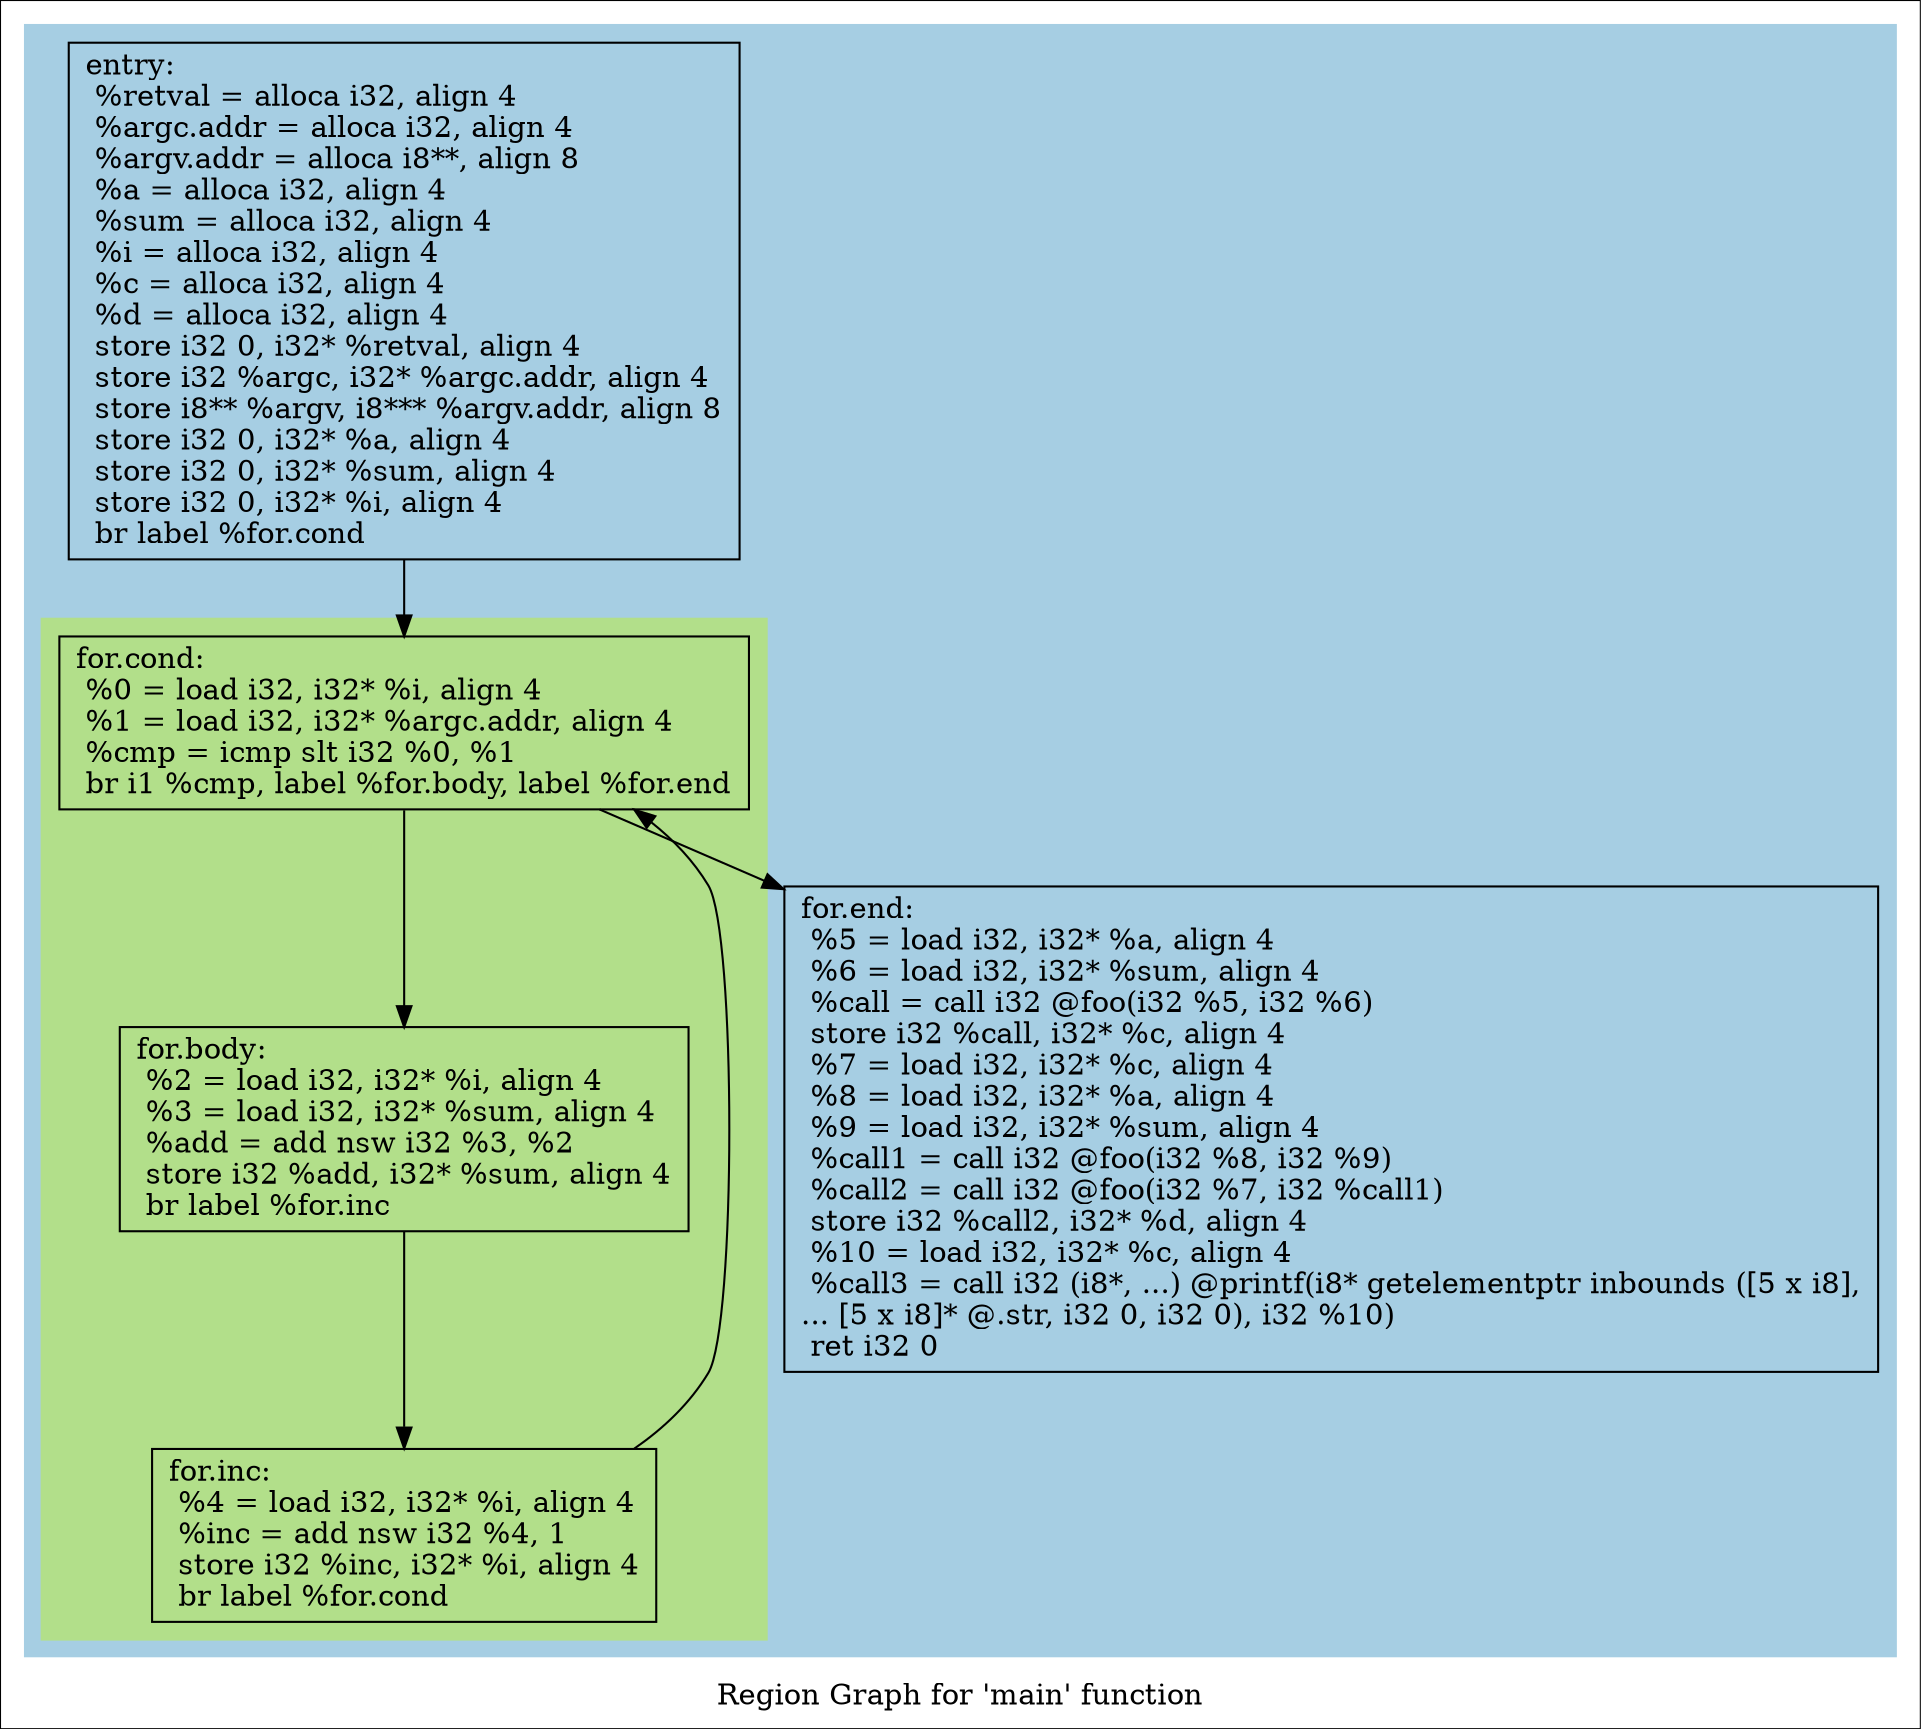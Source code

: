 digraph "Region Graph for 'main' function" {
	label="Region Graph for 'main' function";

	Node0x7f87dd505fc0 [shape=record,label="{entry:\l  %retval = alloca i32, align 4\l  %argc.addr = alloca i32, align 4\l  %argv.addr = alloca i8**, align 8\l  %a = alloca i32, align 4\l  %sum = alloca i32, align 4\l  %i = alloca i32, align 4\l  %c = alloca i32, align 4\l  %d = alloca i32, align 4\l  store i32 0, i32* %retval, align 4\l  store i32 %argc, i32* %argc.addr, align 4\l  store i8** %argv, i8*** %argv.addr, align 8\l  store i32 0, i32* %a, align 4\l  store i32 0, i32* %sum, align 4\l  store i32 0, i32* %i, align 4\l  br label %for.cond\l}"];
	Node0x7f87dd505fc0 -> Node0x7f87dd50b060;
	Node0x7f87dd50b060 [shape=record,label="{for.cond:                                         \l  %0 = load i32, i32* %i, align 4\l  %1 = load i32, i32* %argc.addr, align 4\l  %cmp = icmp slt i32 %0, %1\l  br i1 %cmp, label %for.body, label %for.end\l}"];
	Node0x7f87dd50b060 -> Node0x7f87dd506770;
	Node0x7f87dd50b060 -> Node0x7f87dd503030;
	Node0x7f87dd506770 [shape=record,label="{for.body:                                         \l  %2 = load i32, i32* %i, align 4\l  %3 = load i32, i32* %sum, align 4\l  %add = add nsw i32 %3, %2\l  store i32 %add, i32* %sum, align 4\l  br label %for.inc\l}"];
	Node0x7f87dd506770 -> Node0x7f87dd505430;
	Node0x7f87dd505430 [shape=record,label="{for.inc:                                          \l  %4 = load i32, i32* %i, align 4\l  %inc = add nsw i32 %4, 1\l  store i32 %inc, i32* %i, align 4\l  br label %for.cond\l}"];
	Node0x7f87dd505430 -> Node0x7f87dd50b060[constraint=false];
	Node0x7f87dd503030 [shape=record,label="{for.end:                                          \l  %5 = load i32, i32* %a, align 4\l  %6 = load i32, i32* %sum, align 4\l  %call = call i32 @foo(i32 %5, i32 %6)\l  store i32 %call, i32* %c, align 4\l  %7 = load i32, i32* %c, align 4\l  %8 = load i32, i32* %a, align 4\l  %9 = load i32, i32* %sum, align 4\l  %call1 = call i32 @foo(i32 %8, i32 %9)\l  %call2 = call i32 @foo(i32 %7, i32 %call1)\l  store i32 %call2, i32* %d, align 4\l  %10 = load i32, i32* %c, align 4\l  %call3 = call i32 (i8*, ...) @printf(i8* getelementptr inbounds ([5 x i8],\l... [5 x i8]* @.str, i32 0, i32 0), i32 %10)\l  ret i32 0\l}"];
	colorscheme = "paired12"
        subgraph cluster_0x7f87dd50b3e0 {
          label = "";
          style = filled;
          color = 1
          subgraph cluster_0x7f87dd50b440 {
            label = "";
            style = filled;
            color = 3
            Node0x7f87dd50b060;
            Node0x7f87dd506770;
            Node0x7f87dd505430;
          }
          Node0x7f87dd505fc0;
          Node0x7f87dd503030;
        }
}
